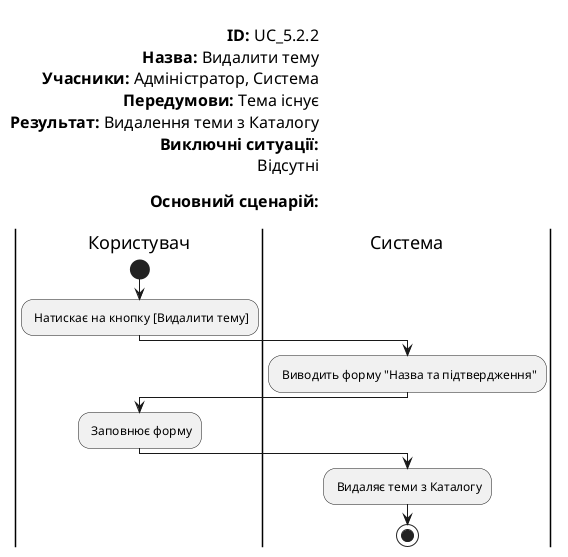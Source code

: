 @startuml
left header
        
        <font color=000 size=16><b>ID:</b> UC_5.2.2
        <font color=000 size=16><b>Назва:</b> Видалити тему
        <font color=000 size=16><b>Учасники:</b> Адміністратор, Система
        <font color=000 size=16><b>Передумови:</b> Тема існує
        <font color=000 size=16><b>Результат:</b> Видалення теми з Каталогу
        <font color=000 size=16><b>Виключні ситуації:</b>
        <font color=000 size=16> Відсутні
        
        <font color=000 size=16><b>Основний сценарій:</b>
        
    end header

    |Користувач|
        start
        : Натискає на кнопку [Видалити тему];
    |Система|
        : Виводить форму "Назва та підтвердження";
    |Користувач|
        : Заповнює форму;
    |Система|
        : Видаляє теми з Каталогу;
    stop;
@enduml

